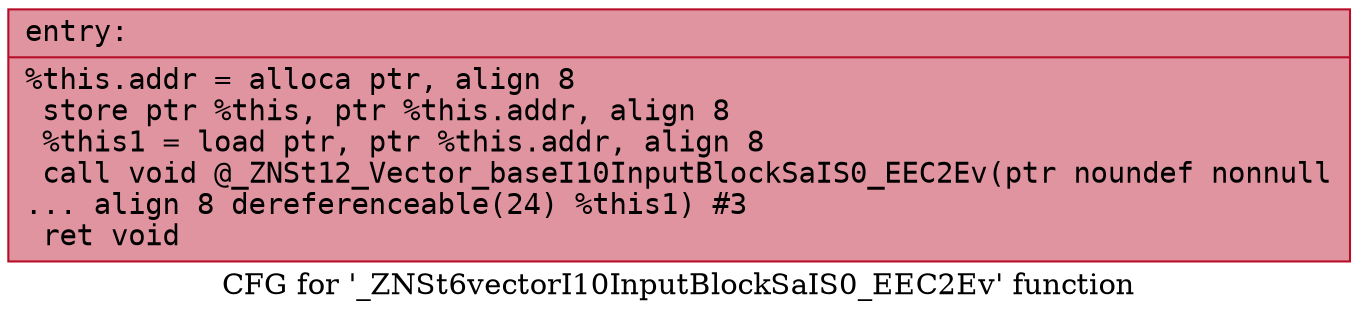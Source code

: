 digraph "CFG for '_ZNSt6vectorI10InputBlockSaIS0_EEC2Ev' function" {
	label="CFG for '_ZNSt6vectorI10InputBlockSaIS0_EEC2Ev' function";

	Node0x562c4e4e22f0 [shape=record,color="#b70d28ff", style=filled, fillcolor="#b70d2870" fontname="Courier",label="{entry:\l|  %this.addr = alloca ptr, align 8\l  store ptr %this, ptr %this.addr, align 8\l  %this1 = load ptr, ptr %this.addr, align 8\l  call void @_ZNSt12_Vector_baseI10InputBlockSaIS0_EEC2Ev(ptr noundef nonnull\l... align 8 dereferenceable(24) %this1) #3\l  ret void\l}"];
}
